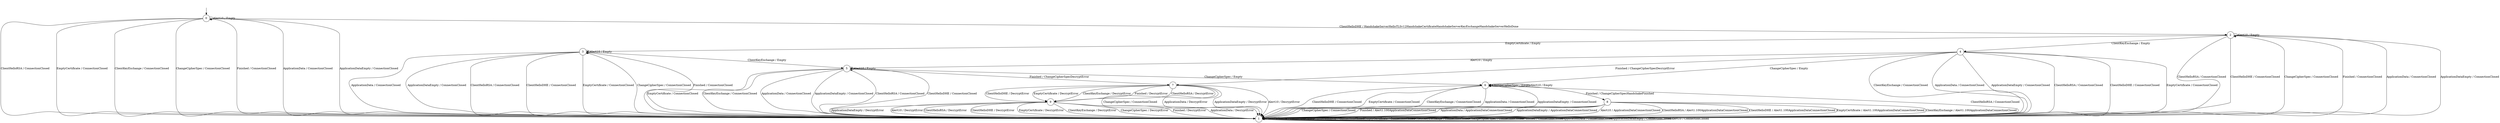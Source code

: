 digraph g {
__start0 [label="" shape="none"];

	s0 [shape="circle" label="0"];
	s1 [shape="circle" label="1"];
	s2 [shape="circle" label="2"];
	s3 [shape="circle" label="3"];
	s4 [shape="circle" label="4"];
	s5 [shape="circle" label="5"];
	s6 [shape="circle" label="6"];
	s7 [shape="circle" label="7"];
	s8 [shape="circle" label="8"];
	s9 [shape="circle" label="9"];
	s0 -> s1 [label="ClientHelloRSA / ConnectionClosed"];
	s0 -> s2 [label="ClientHelloDHE / HandshakeServerHelloTLSv12HandshakeCertificateHandshakeServerKeyExchangeHandshakeServerHelloDone"];
	s0 -> s1 [label="EmptyCertificate / ConnectionClosed"];
	s0 -> s1 [label="ClientKeyExchange / ConnectionClosed"];
	s0 -> s1 [label="ChangeCipherSpec / ConnectionClosed"];
	s0 -> s1 [label="Finished / ConnectionClosed"];
	s0 -> s1 [label="ApplicationData / ConnectionClosed"];
	s0 -> s1 [label="ApplicationDataEmpty / ConnectionClosed"];
	s0 -> s0 [label="Alert10 / Empty"];
	s1 -> s1 [label="ClientHelloRSA / ConnectionClosed"];
	s1 -> s1 [label="ClientHelloDHE / ConnectionClosed"];
	s1 -> s1 [label="EmptyCertificate / ConnectionClosed"];
	s1 -> s1 [label="ClientKeyExchange / ConnectionClosed"];
	s1 -> s1 [label="ChangeCipherSpec / ConnectionClosed"];
	s1 -> s1 [label="Finished / ConnectionClosed"];
	s1 -> s1 [label="ApplicationData / ConnectionClosed"];
	s1 -> s1 [label="ApplicationDataEmpty / ConnectionClosed"];
	s1 -> s1 [label="Alert10 / ConnectionClosed"];
	s2 -> s1 [label="ClientHelloRSA / ConnectionClosed"];
	s2 -> s1 [label="ClientHelloDHE / ConnectionClosed"];
	s2 -> s3 [label="EmptyCertificate / Empty"];
	s2 -> s4 [label="ClientKeyExchange / Empty"];
	s2 -> s1 [label="ChangeCipherSpec / ConnectionClosed"];
	s2 -> s1 [label="Finished / ConnectionClosed"];
	s2 -> s1 [label="ApplicationData / ConnectionClosed"];
	s2 -> s1 [label="ApplicationDataEmpty / ConnectionClosed"];
	s2 -> s2 [label="Alert10 / Empty"];
	s3 -> s1 [label="ClientHelloRSA / ConnectionClosed"];
	s3 -> s1 [label="ClientHelloDHE / ConnectionClosed"];
	s3 -> s1 [label="EmptyCertificate / ConnectionClosed"];
	s3 -> s5 [label="ClientKeyExchange / Empty"];
	s3 -> s1 [label="ChangeCipherSpec / ConnectionClosed"];
	s3 -> s1 [label="Finished / ConnectionClosed"];
	s3 -> s1 [label="ApplicationData / ConnectionClosed"];
	s3 -> s1 [label="ApplicationDataEmpty / ConnectionClosed"];
	s3 -> s3 [label="Alert10 / Empty"];
	s4 -> s1 [label="ClientHelloRSA / ConnectionClosed"];
	s4 -> s1 [label="ClientHelloDHE / ConnectionClosed"];
	s4 -> s1 [label="EmptyCertificate / ConnectionClosed"];
	s4 -> s1 [label="ClientKeyExchange / ConnectionClosed"];
	s4 -> s6 [label="ChangeCipherSpec / Empty"];
	s4 -> s7 [label="Finished / ChangeCipherSpecDecryptError"];
	s4 -> s1 [label="ApplicationData / ConnectionClosed"];
	s4 -> s1 [label="ApplicationDataEmpty / ConnectionClosed"];
	s4 -> s5 [label="Alert10 / Empty"];
	s5 -> s1 [label="ClientHelloRSA / ConnectionClosed"];
	s5 -> s1 [label="ClientHelloDHE / ConnectionClosed"];
	s5 -> s1 [label="EmptyCertificate / ConnectionClosed"];
	s5 -> s1 [label="ClientKeyExchange / ConnectionClosed"];
	s5 -> s6 [label="ChangeCipherSpec / Empty"];
	s5 -> s7 [label="Finished / ChangeCipherSpecDecryptError"];
	s5 -> s1 [label="ApplicationData / ConnectionClosed"];
	s5 -> s1 [label="ApplicationDataEmpty / ConnectionClosed"];
	s5 -> s5 [label="Alert10 / Empty"];
	s6 -> s1 [label="ClientHelloRSA / ConnectionClosed"];
	s6 -> s1 [label="ClientHelloDHE / ConnectionClosed"];
	s6 -> s1 [label="EmptyCertificate / ConnectionClosed"];
	s6 -> s1 [label="ClientKeyExchange / ConnectionClosed"];
	s6 -> s6 [label="ChangeCipherSpec / Empty"];
	s6 -> s8 [label="Finished / ChangeCipherSpecHandshakeFinished"];
	s6 -> s1 [label="ApplicationData / ConnectionClosed"];
	s6 -> s1 [label="ApplicationDataEmpty / ConnectionClosed"];
	s6 -> s6 [label="Alert10 / Empty"];
	s7 -> s9 [label="ClientHelloRSA / DecryptError"];
	s7 -> s9 [label="ClientHelloDHE / DecryptError"];
	s7 -> s9 [label="EmptyCertificate / DecryptError"];
	s7 -> s9 [label="ClientKeyExchange / DecryptError"];
	s7 -> s1 [label="ChangeCipherSpec / ConnectionClosed"];
	s7 -> s9 [label="Finished / DecryptError"];
	s7 -> s1 [label="ApplicationData / DecryptError"];
	s7 -> s1 [label="ApplicationDataEmpty / DecryptError"];
	s7 -> s1 [label="Alert10 / DecryptError"];
	s8 -> s1 [label="ClientHelloRSA / Alert1.100ApplicationDataConnectionClosed"];
	s8 -> s1 [label="ClientHelloDHE / Alert1.100ApplicationDataConnectionClosed"];
	s8 -> s1 [label="EmptyCertificate / Alert1.100ApplicationDataConnectionClosed"];
	s8 -> s1 [label="ClientKeyExchange / Alert1.100ApplicationDataConnectionClosed"];
	s8 -> s1 [label="ChangeCipherSpec / ConnectionClosed"];
	s8 -> s1 [label="Finished / Alert1.100ApplicationDataConnectionClosed"];
	s8 -> s1 [label="ApplicationData / ApplicationDataConnectionClosed"];
	s8 -> s1 [label="ApplicationDataEmpty / ApplicationDataConnectionClosed"];
	s8 -> s1 [label="Alert10 / ApplicationDataConnectionClosed"];
	s9 -> s1 [label="ClientHelloRSA / DecryptError"];
	s9 -> s1 [label="ClientHelloDHE / DecryptError"];
	s9 -> s1 [label="EmptyCertificate / DecryptError"];
	s9 -> s1 [label="ClientKeyExchange / DecryptError"];
	s9 -> s1 [label="ChangeCipherSpec / DecryptError"];
	s9 -> s1 [label="Finished / DecryptError"];
	s9 -> s1 [label="ApplicationData / DecryptError"];
	s9 -> s1 [label="ApplicationDataEmpty / DecryptError"];
	s9 -> s1 [label="Alert10 / DecryptError"];

__start0 -> s0;
}
